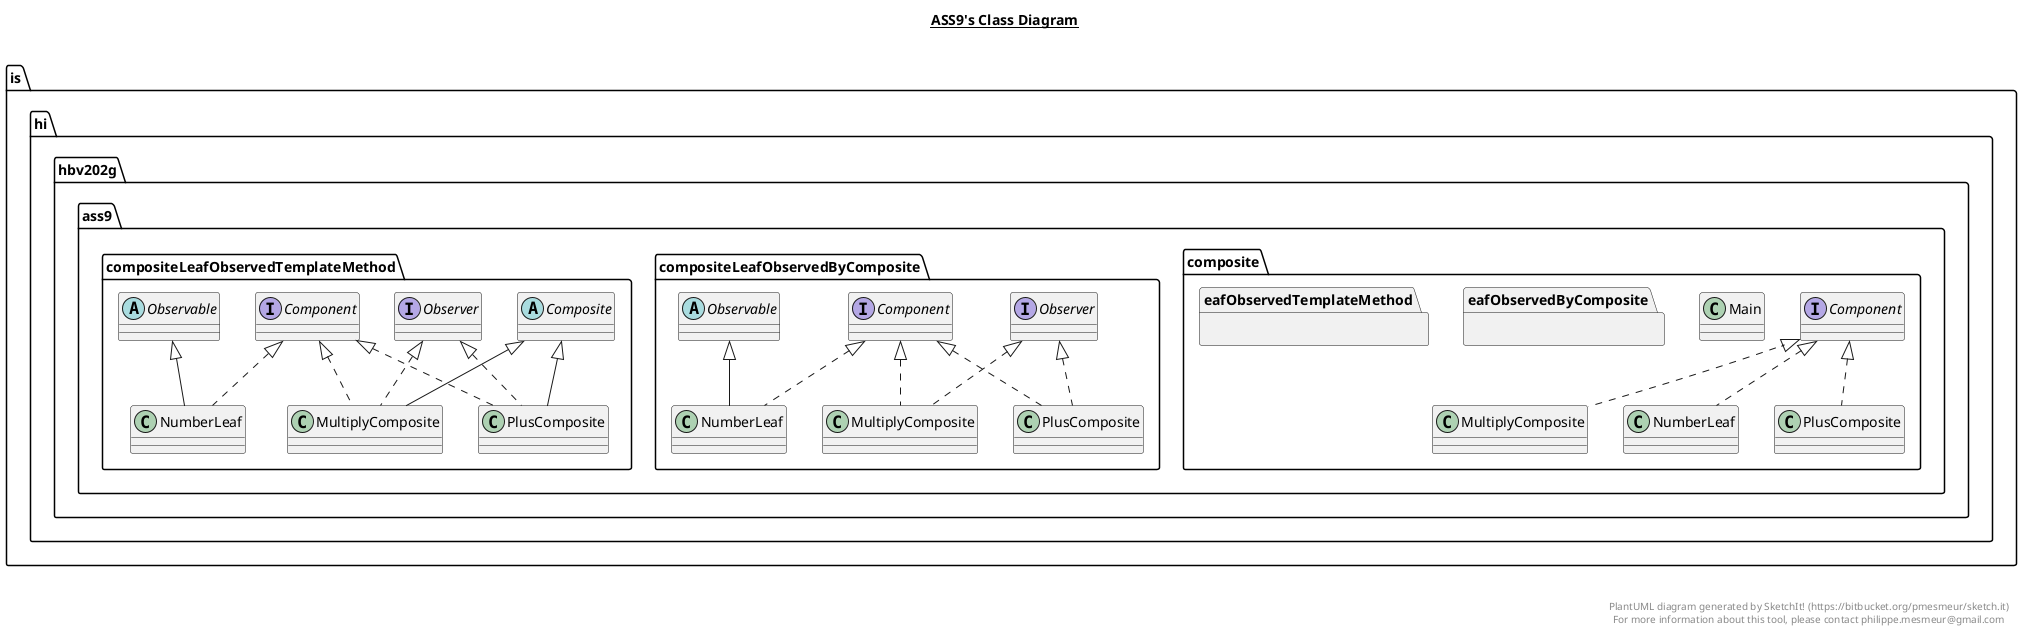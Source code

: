 @startuml

title __ASS9's Class Diagram__\n

  namespace is.hi.hbv202g.ass9 {
    namespace composite {
      interface is.hi.hbv202g.ass9.composite.Component {
      }
    }
  }
  

  namespace is.hi.hbv202g.ass9 {
    namespace composite {
      class is.hi.hbv202g.ass9.composite.Main {
      }
    }
  }
  

  namespace is.hi.hbv202g.ass9 {
    namespace composite {
      class is.hi.hbv202g.ass9.composite.MultiplyComposite {
      }
    }
  }
  

  namespace is.hi.hbv202g.ass9 {
    namespace composite {
      class is.hi.hbv202g.ass9.composite.NumberLeaf {
      }
    }
  }
  

  namespace is.hi.hbv202g.ass9 {
    namespace composite {
      class is.hi.hbv202g.ass9.composite.PlusComposite {
      }
    }
  }
  

  namespace is.hi.hbv202g.ass9 {
    namespace composite {
      namespace eafObservedByComposite {
        interface is.hi.hbv202g.ass9.compositeLeafObservedByComposite.Component {
        }
      }
    }
  }
  

  namespace is.hi.hbv202g.ass9 {
    namespace composite {
      namespace eafObservedByComposite {
        class is.hi.hbv202g.ass9.compositeLeafObservedByComposite.MultiplyComposite {
        }
      }
    }
  }
  

  namespace is.hi.hbv202g.ass9 {
    namespace composite {
      namespace eafObservedByComposite {
        class is.hi.hbv202g.ass9.compositeLeafObservedByComposite.NumberLeaf {
        }
      }
    }
  }
  

  namespace is.hi.hbv202g.ass9 {
    namespace composite {
      namespace eafObservedByComposite {
        abstract class is.hi.hbv202g.ass9.compositeLeafObservedByComposite.Observable {
        }
      }
    }
  }
  

  namespace is.hi.hbv202g.ass9 {
    namespace composite {
      namespace eafObservedByComposite {
        interface is.hi.hbv202g.ass9.compositeLeafObservedByComposite.Observer {
        }
      }
    }
  }
  

  namespace is.hi.hbv202g.ass9 {
    namespace composite {
      namespace eafObservedByComposite {
        class is.hi.hbv202g.ass9.compositeLeafObservedByComposite.PlusComposite {
        }
      }
    }
  }
  

  namespace is.hi.hbv202g.ass9 {
    namespace composite {
      namespace eafObservedTemplateMethod {
        interface is.hi.hbv202g.ass9.compositeLeafObservedTemplateMethod.Component {
        }
      }
    }
  }
  

  namespace is.hi.hbv202g.ass9 {
    namespace composite {
      namespace eafObservedTemplateMethod {
        abstract class is.hi.hbv202g.ass9.compositeLeafObservedTemplateMethod.Composite {
        }
      }
    }
  }
  

  namespace is.hi.hbv202g.ass9 {
    namespace composite {
      namespace eafObservedTemplateMethod {
        class is.hi.hbv202g.ass9.compositeLeafObservedTemplateMethod.MultiplyComposite {
        }
      }
    }
  }
  

  namespace is.hi.hbv202g.ass9 {
    namespace composite {
      namespace eafObservedTemplateMethod {
        class is.hi.hbv202g.ass9.compositeLeafObservedTemplateMethod.NumberLeaf {
        }
      }
    }
  }
  

  namespace is.hi.hbv202g.ass9 {
    namespace composite {
      namespace eafObservedTemplateMethod {
        abstract class is.hi.hbv202g.ass9.compositeLeafObservedTemplateMethod.Observable {
        }
      }
    }
  }
  

  namespace is.hi.hbv202g.ass9 {
    namespace composite {
      namespace eafObservedTemplateMethod {
        interface is.hi.hbv202g.ass9.compositeLeafObservedTemplateMethod.Observer {
        }
      }
    }
  }
  

  namespace is.hi.hbv202g.ass9 {
    namespace composite {
      namespace eafObservedTemplateMethod {
        class is.hi.hbv202g.ass9.compositeLeafObservedTemplateMethod.PlusComposite {
        }
      }
    }
  }
  

  is.hi.hbv202g.ass9.composite.MultiplyComposite .up.|> is.hi.hbv202g.ass9.composite.Component
  is.hi.hbv202g.ass9.composite.NumberLeaf .up.|> is.hi.hbv202g.ass9.composite.Component
  is.hi.hbv202g.ass9.composite.PlusComposite .up.|> is.hi.hbv202g.ass9.composite.Component
  is.hi.hbv202g.ass9.compositeLeafObservedByComposite.MultiplyComposite .up.|> is.hi.hbv202g.ass9.compositeLeafObservedByComposite.Component
  is.hi.hbv202g.ass9.compositeLeafObservedByComposite.MultiplyComposite .up.|> is.hi.hbv202g.ass9.compositeLeafObservedByComposite.Observer
  is.hi.hbv202g.ass9.compositeLeafObservedByComposite.NumberLeaf .up.|> is.hi.hbv202g.ass9.compositeLeafObservedByComposite.Component
  is.hi.hbv202g.ass9.compositeLeafObservedByComposite.NumberLeaf -up-|> is.hi.hbv202g.ass9.compositeLeafObservedByComposite.Observable
  is.hi.hbv202g.ass9.compositeLeafObservedByComposite.PlusComposite .up.|> is.hi.hbv202g.ass9.compositeLeafObservedByComposite.Component
  is.hi.hbv202g.ass9.compositeLeafObservedByComposite.PlusComposite .up.|> is.hi.hbv202g.ass9.compositeLeafObservedByComposite.Observer
  is.hi.hbv202g.ass9.compositeLeafObservedTemplateMethod.MultiplyComposite .up.|> is.hi.hbv202g.ass9.compositeLeafObservedTemplateMethod.Component
  is.hi.hbv202g.ass9.compositeLeafObservedTemplateMethod.MultiplyComposite .up.|> is.hi.hbv202g.ass9.compositeLeafObservedTemplateMethod.Observer
  is.hi.hbv202g.ass9.compositeLeafObservedTemplateMethod.MultiplyComposite -up-|> is.hi.hbv202g.ass9.compositeLeafObservedTemplateMethod.Composite
  is.hi.hbv202g.ass9.compositeLeafObservedTemplateMethod.NumberLeaf .up.|> is.hi.hbv202g.ass9.compositeLeafObservedTemplateMethod.Component
  is.hi.hbv202g.ass9.compositeLeafObservedTemplateMethod.NumberLeaf -up-|> is.hi.hbv202g.ass9.compositeLeafObservedTemplateMethod.Observable
  is.hi.hbv202g.ass9.compositeLeafObservedTemplateMethod.PlusComposite .up.|> is.hi.hbv202g.ass9.compositeLeafObservedTemplateMethod.Component
  is.hi.hbv202g.ass9.compositeLeafObservedTemplateMethod.PlusComposite .up.|> is.hi.hbv202g.ass9.compositeLeafObservedTemplateMethod.Observer
  is.hi.hbv202g.ass9.compositeLeafObservedTemplateMethod.PlusComposite -up-|> is.hi.hbv202g.ass9.compositeLeafObservedTemplateMethod.Composite


right footer


PlantUML diagram generated by SketchIt! (https://bitbucket.org/pmesmeur/sketch.it)
For more information about this tool, please contact philippe.mesmeur@gmail.com
endfooter

@enduml

